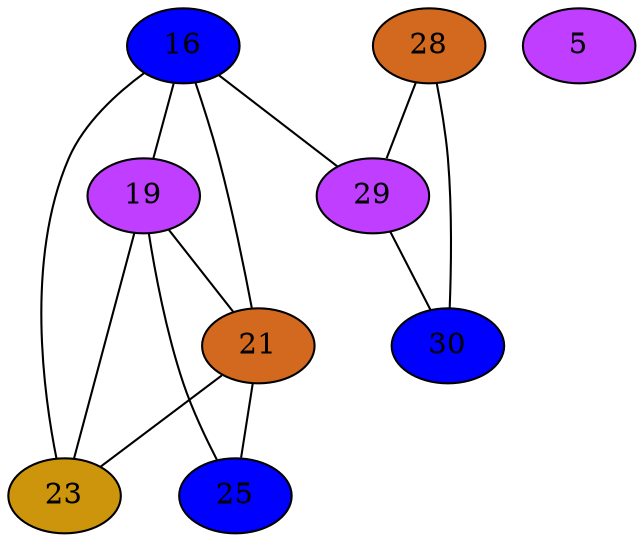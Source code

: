 strict graph {
16[label="16" style=filled fillcolor="blue1"];
16 -- 19
16 -- 21
16 -- 23
16 -- 29
19[label="19" style=filled fillcolor="darkorchid1"];
19 -- 16
19 -- 21
19 -- 23
19 -- 25
21[label="21" style=filled fillcolor="chocolate"];
21 -- 16
21 -- 19
21 -- 23
21 -- 25
5[label="5" style=filled fillcolor="darkorchid1"];
23[label="23" style=filled fillcolor="darkgoldenrod3"];
23 -- 16
23 -- 19
23 -- 21
25[label="25" style=filled fillcolor="blue1"];
25 -- 19
25 -- 21
28[label="28" style=filled fillcolor="chocolate"];
28 -- 29
28 -- 30
29[label="29" style=filled fillcolor="darkorchid1"];
29 -- 16
29 -- 28
29 -- 30
30[label="30" style=filled fillcolor="blue1"];
30 -- 28
30 -- 29
}